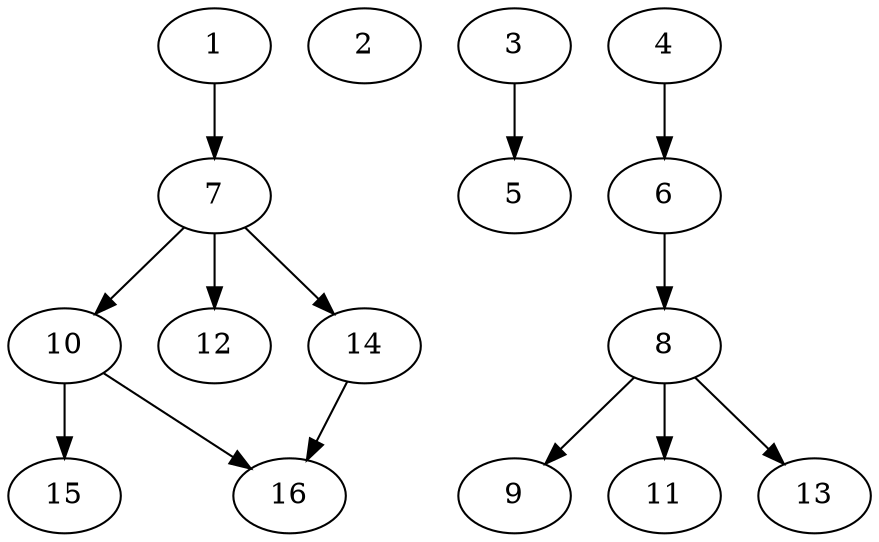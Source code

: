 // DAG automatically generated by daggen at Fri May 24 12:58:26 2024
// daggen-master/daggen -n 16 --fat 0.5 --density 0.5 --regular 0.5 --jump 2 --minalpha 20 --maxalpha 50 --dot -o dags_dot_16/sim_5.dot 
digraph G {
  1 [size="256662301670", alpha="35.09"]
  1 -> 7 [size ="301989888"]
  2 [size="1920448514", alpha="32.71"]
  3 [size="68719476736", alpha="48.09"]
  3 -> 5 [size ="134217728"]
  4 [size="28991029248", alpha="33.39"]
  4 -> 6 [size ="75497472"]
  5 [size="413831319627", alpha="38.68"]
  6 [size="14251095590", alpha="36.78"]
  6 -> 8 [size ="536870912"]
  7 [size="31625953846", alpha="23.98"]
  7 -> 10 [size ="33554432"]
  7 -> 12 [size ="33554432"]
  7 -> 14 [size ="33554432"]
  8 [size="374096317608", alpha="25.64"]
  8 -> 9 [size ="536870912"]
  8 -> 11 [size ="536870912"]
  8 -> 13 [size ="536870912"]
  9 [size="390057030878", alpha="20.97"]
  10 [size="210121463477", alpha="39.46"]
  10 -> 15 [size ="209715200"]
  10 -> 16 [size ="209715200"]
  11 [size="782757789696", alpha="48.48"]
  12 [size="782757789696", alpha="31.90"]
  13 [size="1073741824000", alpha="38.72"]
  14 [size="119061579365", alpha="39.07"]
  14 -> 16 [size ="301989888"]
  15 [size="797582395896", alpha="34.49"]
  16 [size="4499808698", alpha="20.27"]
}
